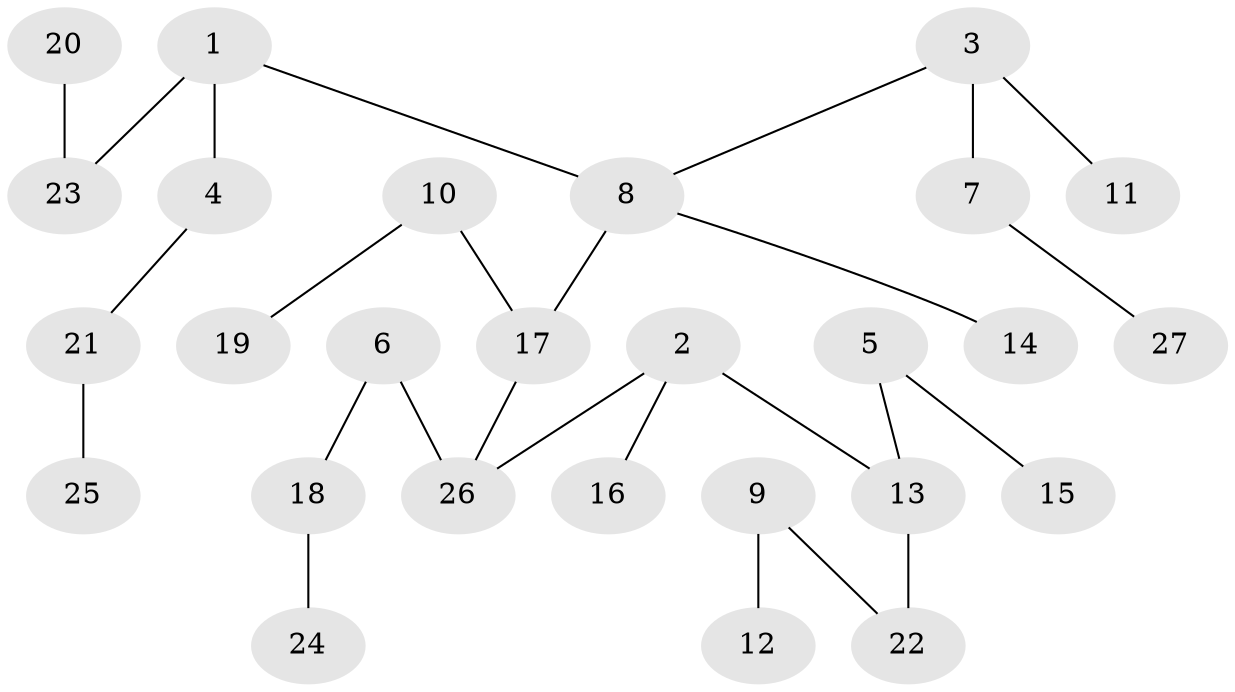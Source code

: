 // original degree distribution, {5: 0.07407407407407407, 2: 0.3333333333333333, 3: 0.1111111111111111, 4: 0.037037037037037035, 1: 0.4444444444444444}
// Generated by graph-tools (version 1.1) at 2025/02/03/09/25 03:02:31]
// undirected, 27 vertices, 26 edges
graph export_dot {
graph [start="1"]
  node [color=gray90,style=filled];
  1;
  2;
  3;
  4;
  5;
  6;
  7;
  8;
  9;
  10;
  11;
  12;
  13;
  14;
  15;
  16;
  17;
  18;
  19;
  20;
  21;
  22;
  23;
  24;
  25;
  26;
  27;
  1 -- 4 [weight=1.0];
  1 -- 8 [weight=1.0];
  1 -- 23 [weight=1.0];
  2 -- 13 [weight=1.0];
  2 -- 16 [weight=1.0];
  2 -- 26 [weight=1.0];
  3 -- 7 [weight=1.0];
  3 -- 8 [weight=1.0];
  3 -- 11 [weight=1.0];
  4 -- 21 [weight=1.0];
  5 -- 13 [weight=1.0];
  5 -- 15 [weight=1.0];
  6 -- 18 [weight=1.0];
  6 -- 26 [weight=1.0];
  7 -- 27 [weight=1.0];
  8 -- 14 [weight=1.0];
  8 -- 17 [weight=1.0];
  9 -- 12 [weight=1.0];
  9 -- 22 [weight=1.0];
  10 -- 17 [weight=1.0];
  10 -- 19 [weight=1.0];
  13 -- 22 [weight=1.0];
  17 -- 26 [weight=1.0];
  18 -- 24 [weight=1.0];
  20 -- 23 [weight=1.0];
  21 -- 25 [weight=1.0];
}

